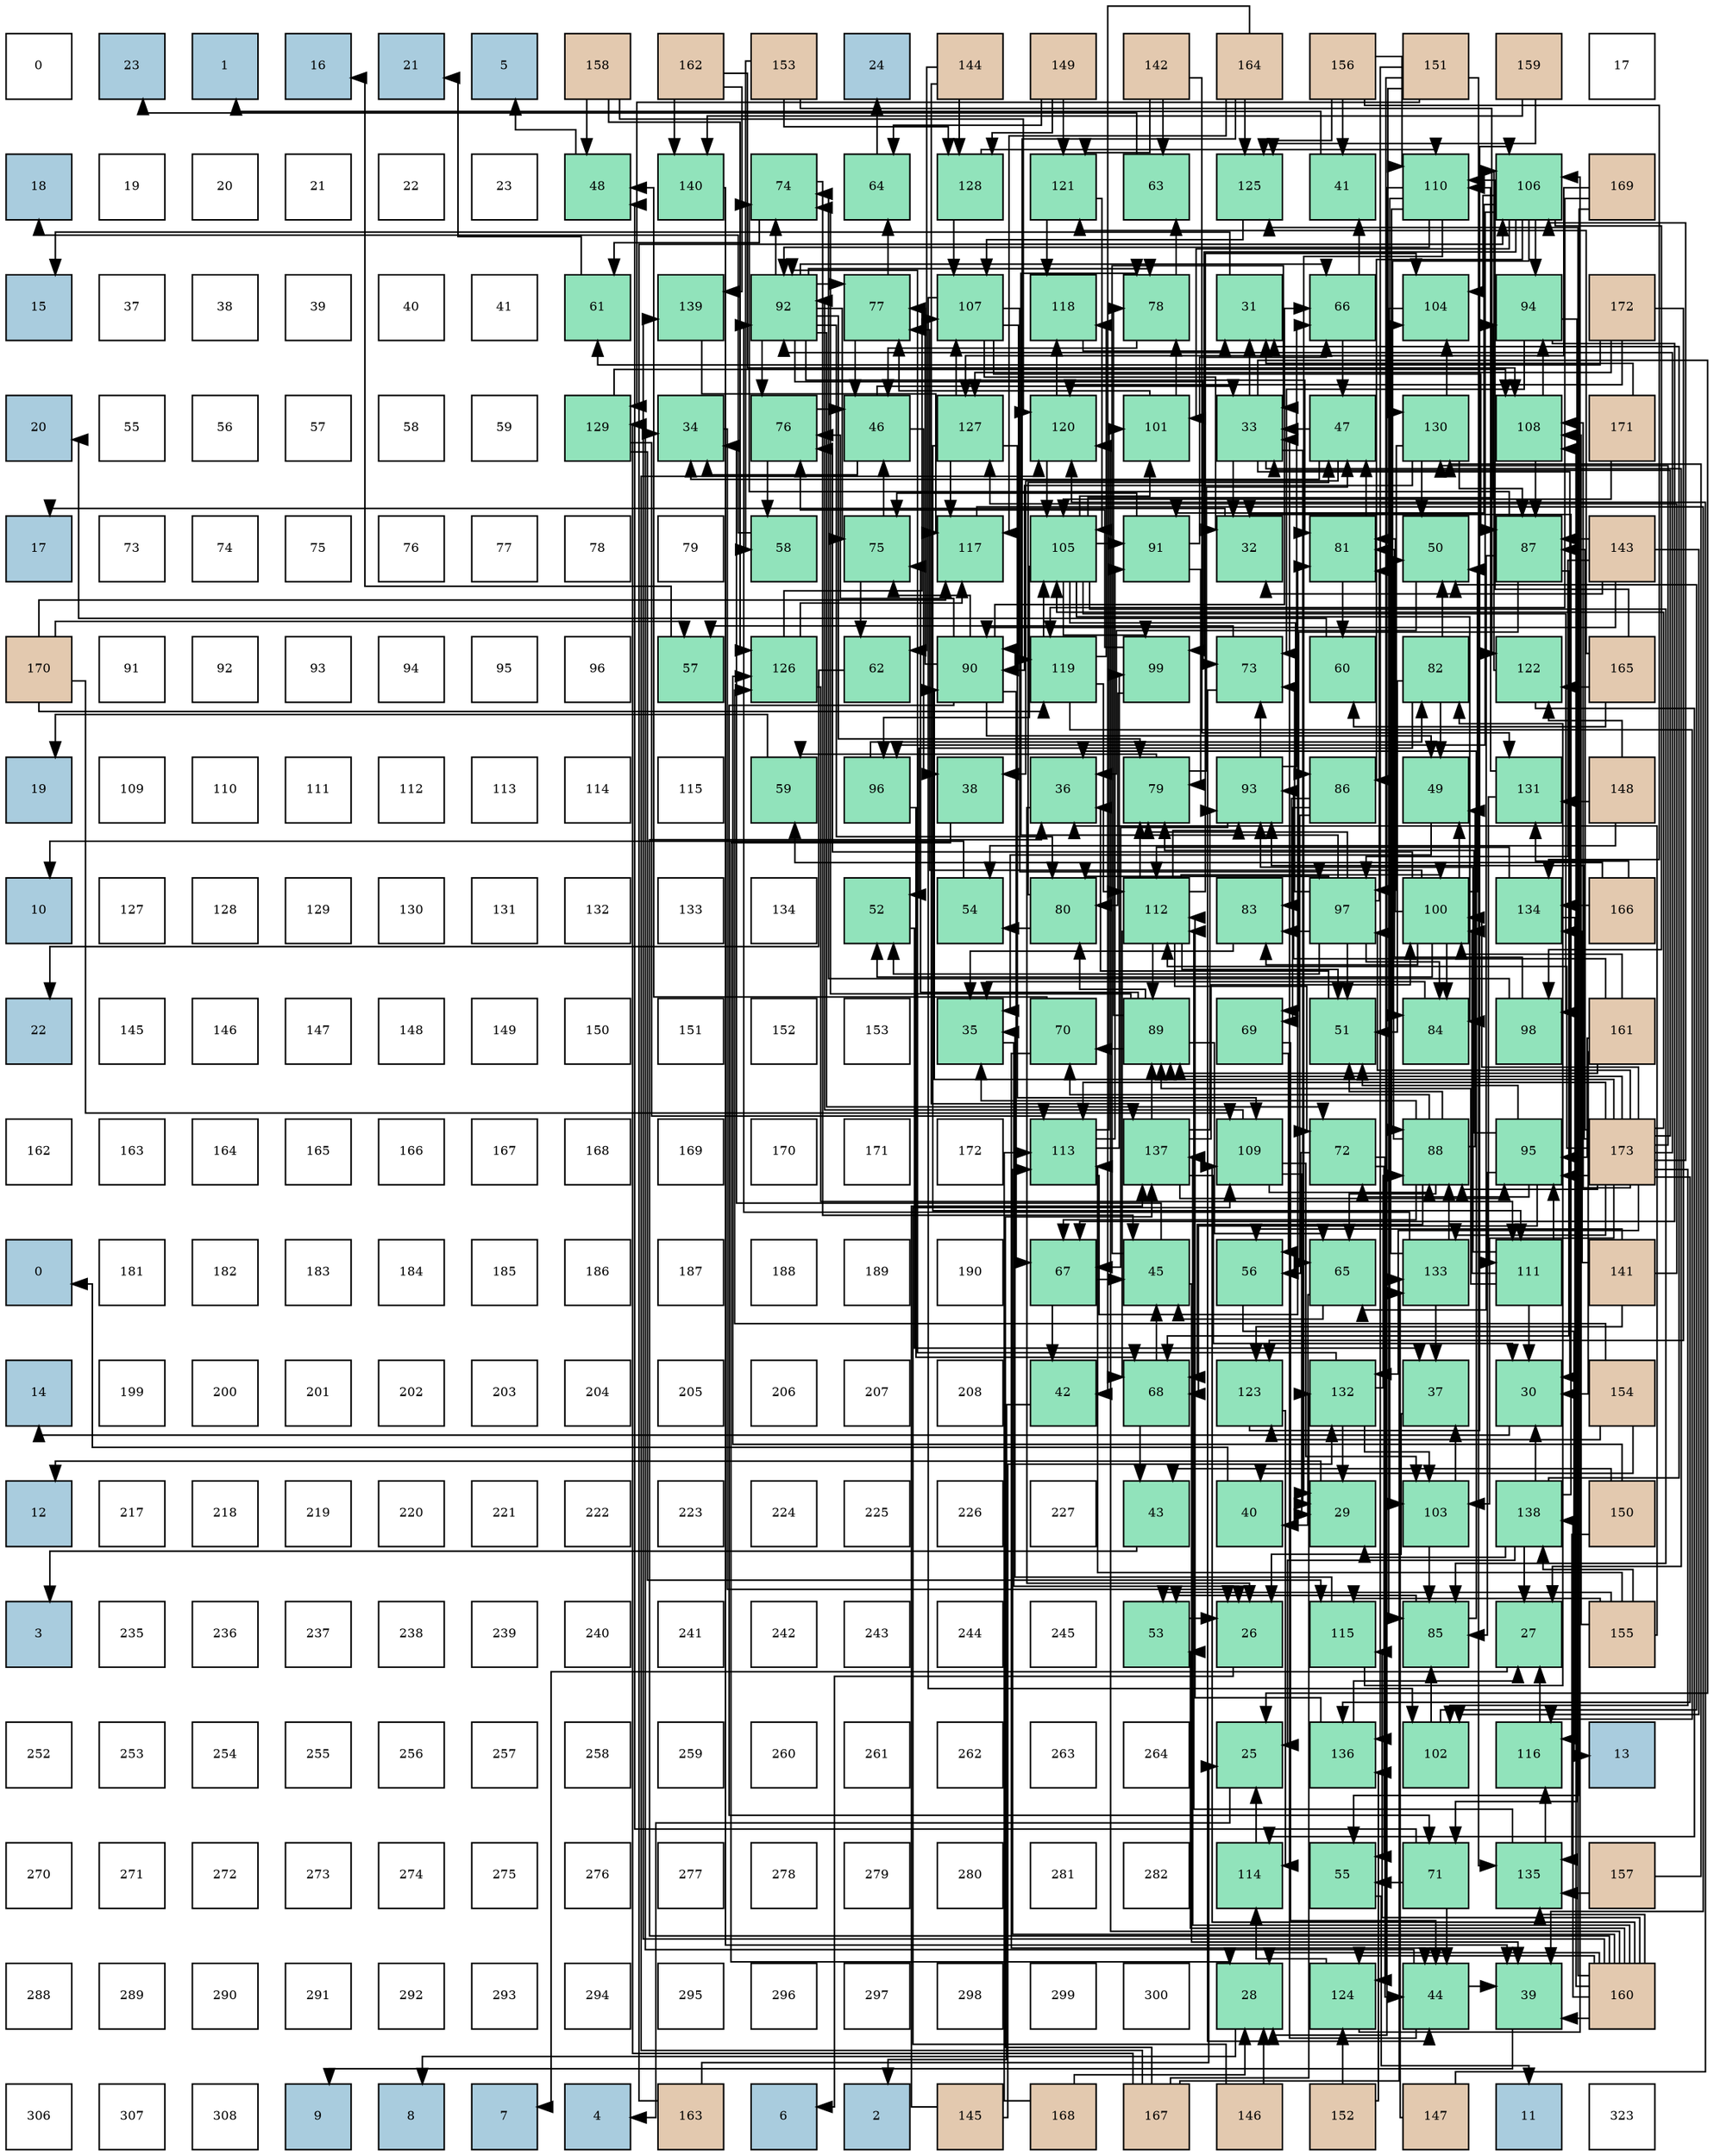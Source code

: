 digraph layout{
 rankdir=TB;
 splines=ortho;
 node [style=filled shape=square fixedsize=true width=0.6];
0[label="0", fontsize=8, fillcolor="#ffffff"];
1[label="23", fontsize=8, fillcolor="#a9ccde"];
2[label="1", fontsize=8, fillcolor="#a9ccde"];
3[label="16", fontsize=8, fillcolor="#a9ccde"];
4[label="21", fontsize=8, fillcolor="#a9ccde"];
5[label="5", fontsize=8, fillcolor="#a9ccde"];
6[label="158", fontsize=8, fillcolor="#e3c9af"];
7[label="162", fontsize=8, fillcolor="#e3c9af"];
8[label="153", fontsize=8, fillcolor="#e3c9af"];
9[label="24", fontsize=8, fillcolor="#a9ccde"];
10[label="144", fontsize=8, fillcolor="#e3c9af"];
11[label="149", fontsize=8, fillcolor="#e3c9af"];
12[label="142", fontsize=8, fillcolor="#e3c9af"];
13[label="164", fontsize=8, fillcolor="#e3c9af"];
14[label="156", fontsize=8, fillcolor="#e3c9af"];
15[label="151", fontsize=8, fillcolor="#e3c9af"];
16[label="159", fontsize=8, fillcolor="#e3c9af"];
17[label="17", fontsize=8, fillcolor="#ffffff"];
18[label="18", fontsize=8, fillcolor="#a9ccde"];
19[label="19", fontsize=8, fillcolor="#ffffff"];
20[label="20", fontsize=8, fillcolor="#ffffff"];
21[label="21", fontsize=8, fillcolor="#ffffff"];
22[label="22", fontsize=8, fillcolor="#ffffff"];
23[label="23", fontsize=8, fillcolor="#ffffff"];
24[label="48", fontsize=8, fillcolor="#91e3bb"];
25[label="140", fontsize=8, fillcolor="#91e3bb"];
26[label="74", fontsize=8, fillcolor="#91e3bb"];
27[label="64", fontsize=8, fillcolor="#91e3bb"];
28[label="128", fontsize=8, fillcolor="#91e3bb"];
29[label="121", fontsize=8, fillcolor="#91e3bb"];
30[label="63", fontsize=8, fillcolor="#91e3bb"];
31[label="125", fontsize=8, fillcolor="#91e3bb"];
32[label="41", fontsize=8, fillcolor="#91e3bb"];
33[label="110", fontsize=8, fillcolor="#91e3bb"];
34[label="106", fontsize=8, fillcolor="#91e3bb"];
35[label="169", fontsize=8, fillcolor="#e3c9af"];
36[label="15", fontsize=8, fillcolor="#a9ccde"];
37[label="37", fontsize=8, fillcolor="#ffffff"];
38[label="38", fontsize=8, fillcolor="#ffffff"];
39[label="39", fontsize=8, fillcolor="#ffffff"];
40[label="40", fontsize=8, fillcolor="#ffffff"];
41[label="41", fontsize=8, fillcolor="#ffffff"];
42[label="61", fontsize=8, fillcolor="#91e3bb"];
43[label="139", fontsize=8, fillcolor="#91e3bb"];
44[label="92", fontsize=8, fillcolor="#91e3bb"];
45[label="77", fontsize=8, fillcolor="#91e3bb"];
46[label="107", fontsize=8, fillcolor="#91e3bb"];
47[label="118", fontsize=8, fillcolor="#91e3bb"];
48[label="78", fontsize=8, fillcolor="#91e3bb"];
49[label="31", fontsize=8, fillcolor="#91e3bb"];
50[label="66", fontsize=8, fillcolor="#91e3bb"];
51[label="104", fontsize=8, fillcolor="#91e3bb"];
52[label="94", fontsize=8, fillcolor="#91e3bb"];
53[label="172", fontsize=8, fillcolor="#e3c9af"];
54[label="20", fontsize=8, fillcolor="#a9ccde"];
55[label="55", fontsize=8, fillcolor="#ffffff"];
56[label="56", fontsize=8, fillcolor="#ffffff"];
57[label="57", fontsize=8, fillcolor="#ffffff"];
58[label="58", fontsize=8, fillcolor="#ffffff"];
59[label="59", fontsize=8, fillcolor="#ffffff"];
60[label="129", fontsize=8, fillcolor="#91e3bb"];
61[label="34", fontsize=8, fillcolor="#91e3bb"];
62[label="76", fontsize=8, fillcolor="#91e3bb"];
63[label="46", fontsize=8, fillcolor="#91e3bb"];
64[label="127", fontsize=8, fillcolor="#91e3bb"];
65[label="120", fontsize=8, fillcolor="#91e3bb"];
66[label="101", fontsize=8, fillcolor="#91e3bb"];
67[label="33", fontsize=8, fillcolor="#91e3bb"];
68[label="47", fontsize=8, fillcolor="#91e3bb"];
69[label="130", fontsize=8, fillcolor="#91e3bb"];
70[label="108", fontsize=8, fillcolor="#91e3bb"];
71[label="171", fontsize=8, fillcolor="#e3c9af"];
72[label="17", fontsize=8, fillcolor="#a9ccde"];
73[label="73", fontsize=8, fillcolor="#ffffff"];
74[label="74", fontsize=8, fillcolor="#ffffff"];
75[label="75", fontsize=8, fillcolor="#ffffff"];
76[label="76", fontsize=8, fillcolor="#ffffff"];
77[label="77", fontsize=8, fillcolor="#ffffff"];
78[label="78", fontsize=8, fillcolor="#ffffff"];
79[label="79", fontsize=8, fillcolor="#ffffff"];
80[label="58", fontsize=8, fillcolor="#91e3bb"];
81[label="75", fontsize=8, fillcolor="#91e3bb"];
82[label="117", fontsize=8, fillcolor="#91e3bb"];
83[label="105", fontsize=8, fillcolor="#91e3bb"];
84[label="91", fontsize=8, fillcolor="#91e3bb"];
85[label="32", fontsize=8, fillcolor="#91e3bb"];
86[label="81", fontsize=8, fillcolor="#91e3bb"];
87[label="50", fontsize=8, fillcolor="#91e3bb"];
88[label="87", fontsize=8, fillcolor="#91e3bb"];
89[label="143", fontsize=8, fillcolor="#e3c9af"];
90[label="170", fontsize=8, fillcolor="#e3c9af"];
91[label="91", fontsize=8, fillcolor="#ffffff"];
92[label="92", fontsize=8, fillcolor="#ffffff"];
93[label="93", fontsize=8, fillcolor="#ffffff"];
94[label="94", fontsize=8, fillcolor="#ffffff"];
95[label="95", fontsize=8, fillcolor="#ffffff"];
96[label="96", fontsize=8, fillcolor="#ffffff"];
97[label="57", fontsize=8, fillcolor="#91e3bb"];
98[label="126", fontsize=8, fillcolor="#91e3bb"];
99[label="62", fontsize=8, fillcolor="#91e3bb"];
100[label="90", fontsize=8, fillcolor="#91e3bb"];
101[label="119", fontsize=8, fillcolor="#91e3bb"];
102[label="99", fontsize=8, fillcolor="#91e3bb"];
103[label="73", fontsize=8, fillcolor="#91e3bb"];
104[label="60", fontsize=8, fillcolor="#91e3bb"];
105[label="82", fontsize=8, fillcolor="#91e3bb"];
106[label="122", fontsize=8, fillcolor="#91e3bb"];
107[label="165", fontsize=8, fillcolor="#e3c9af"];
108[label="19", fontsize=8, fillcolor="#a9ccde"];
109[label="109", fontsize=8, fillcolor="#ffffff"];
110[label="110", fontsize=8, fillcolor="#ffffff"];
111[label="111", fontsize=8, fillcolor="#ffffff"];
112[label="112", fontsize=8, fillcolor="#ffffff"];
113[label="113", fontsize=8, fillcolor="#ffffff"];
114[label="114", fontsize=8, fillcolor="#ffffff"];
115[label="115", fontsize=8, fillcolor="#ffffff"];
116[label="59", fontsize=8, fillcolor="#91e3bb"];
117[label="96", fontsize=8, fillcolor="#91e3bb"];
118[label="38", fontsize=8, fillcolor="#91e3bb"];
119[label="36", fontsize=8, fillcolor="#91e3bb"];
120[label="79", fontsize=8, fillcolor="#91e3bb"];
121[label="93", fontsize=8, fillcolor="#91e3bb"];
122[label="86", fontsize=8, fillcolor="#91e3bb"];
123[label="49", fontsize=8, fillcolor="#91e3bb"];
124[label="131", fontsize=8, fillcolor="#91e3bb"];
125[label="148", fontsize=8, fillcolor="#e3c9af"];
126[label="10", fontsize=8, fillcolor="#a9ccde"];
127[label="127", fontsize=8, fillcolor="#ffffff"];
128[label="128", fontsize=8, fillcolor="#ffffff"];
129[label="129", fontsize=8, fillcolor="#ffffff"];
130[label="130", fontsize=8, fillcolor="#ffffff"];
131[label="131", fontsize=8, fillcolor="#ffffff"];
132[label="132", fontsize=8, fillcolor="#ffffff"];
133[label="133", fontsize=8, fillcolor="#ffffff"];
134[label="134", fontsize=8, fillcolor="#ffffff"];
135[label="52", fontsize=8, fillcolor="#91e3bb"];
136[label="54", fontsize=8, fillcolor="#91e3bb"];
137[label="80", fontsize=8, fillcolor="#91e3bb"];
138[label="112", fontsize=8, fillcolor="#91e3bb"];
139[label="83", fontsize=8, fillcolor="#91e3bb"];
140[label="97", fontsize=8, fillcolor="#91e3bb"];
141[label="100", fontsize=8, fillcolor="#91e3bb"];
142[label="134", fontsize=8, fillcolor="#91e3bb"];
143[label="166", fontsize=8, fillcolor="#e3c9af"];
144[label="22", fontsize=8, fillcolor="#a9ccde"];
145[label="145", fontsize=8, fillcolor="#ffffff"];
146[label="146", fontsize=8, fillcolor="#ffffff"];
147[label="147", fontsize=8, fillcolor="#ffffff"];
148[label="148", fontsize=8, fillcolor="#ffffff"];
149[label="149", fontsize=8, fillcolor="#ffffff"];
150[label="150", fontsize=8, fillcolor="#ffffff"];
151[label="151", fontsize=8, fillcolor="#ffffff"];
152[label="152", fontsize=8, fillcolor="#ffffff"];
153[label="153", fontsize=8, fillcolor="#ffffff"];
154[label="35", fontsize=8, fillcolor="#91e3bb"];
155[label="70", fontsize=8, fillcolor="#91e3bb"];
156[label="89", fontsize=8, fillcolor="#91e3bb"];
157[label="69", fontsize=8, fillcolor="#91e3bb"];
158[label="51", fontsize=8, fillcolor="#91e3bb"];
159[label="84", fontsize=8, fillcolor="#91e3bb"];
160[label="98", fontsize=8, fillcolor="#91e3bb"];
161[label="161", fontsize=8, fillcolor="#e3c9af"];
162[label="162", fontsize=8, fillcolor="#ffffff"];
163[label="163", fontsize=8, fillcolor="#ffffff"];
164[label="164", fontsize=8, fillcolor="#ffffff"];
165[label="165", fontsize=8, fillcolor="#ffffff"];
166[label="166", fontsize=8, fillcolor="#ffffff"];
167[label="167", fontsize=8, fillcolor="#ffffff"];
168[label="168", fontsize=8, fillcolor="#ffffff"];
169[label="169", fontsize=8, fillcolor="#ffffff"];
170[label="170", fontsize=8, fillcolor="#ffffff"];
171[label="171", fontsize=8, fillcolor="#ffffff"];
172[label="172", fontsize=8, fillcolor="#ffffff"];
173[label="113", fontsize=8, fillcolor="#91e3bb"];
174[label="137", fontsize=8, fillcolor="#91e3bb"];
175[label="109", fontsize=8, fillcolor="#91e3bb"];
176[label="72", fontsize=8, fillcolor="#91e3bb"];
177[label="88", fontsize=8, fillcolor="#91e3bb"];
178[label="95", fontsize=8, fillcolor="#91e3bb"];
179[label="173", fontsize=8, fillcolor="#e3c9af"];
180[label="0", fontsize=8, fillcolor="#a9ccde"];
181[label="181", fontsize=8, fillcolor="#ffffff"];
182[label="182", fontsize=8, fillcolor="#ffffff"];
183[label="183", fontsize=8, fillcolor="#ffffff"];
184[label="184", fontsize=8, fillcolor="#ffffff"];
185[label="185", fontsize=8, fillcolor="#ffffff"];
186[label="186", fontsize=8, fillcolor="#ffffff"];
187[label="187", fontsize=8, fillcolor="#ffffff"];
188[label="188", fontsize=8, fillcolor="#ffffff"];
189[label="189", fontsize=8, fillcolor="#ffffff"];
190[label="190", fontsize=8, fillcolor="#ffffff"];
191[label="67", fontsize=8, fillcolor="#91e3bb"];
192[label="45", fontsize=8, fillcolor="#91e3bb"];
193[label="56", fontsize=8, fillcolor="#91e3bb"];
194[label="65", fontsize=8, fillcolor="#91e3bb"];
195[label="133", fontsize=8, fillcolor="#91e3bb"];
196[label="111", fontsize=8, fillcolor="#91e3bb"];
197[label="141", fontsize=8, fillcolor="#e3c9af"];
198[label="14", fontsize=8, fillcolor="#a9ccde"];
199[label="199", fontsize=8, fillcolor="#ffffff"];
200[label="200", fontsize=8, fillcolor="#ffffff"];
201[label="201", fontsize=8, fillcolor="#ffffff"];
202[label="202", fontsize=8, fillcolor="#ffffff"];
203[label="203", fontsize=8, fillcolor="#ffffff"];
204[label="204", fontsize=8, fillcolor="#ffffff"];
205[label="205", fontsize=8, fillcolor="#ffffff"];
206[label="206", fontsize=8, fillcolor="#ffffff"];
207[label="207", fontsize=8, fillcolor="#ffffff"];
208[label="208", fontsize=8, fillcolor="#ffffff"];
209[label="42", fontsize=8, fillcolor="#91e3bb"];
210[label="68", fontsize=8, fillcolor="#91e3bb"];
211[label="123", fontsize=8, fillcolor="#91e3bb"];
212[label="132", fontsize=8, fillcolor="#91e3bb"];
213[label="37", fontsize=8, fillcolor="#91e3bb"];
214[label="30", fontsize=8, fillcolor="#91e3bb"];
215[label="154", fontsize=8, fillcolor="#e3c9af"];
216[label="12", fontsize=8, fillcolor="#a9ccde"];
217[label="217", fontsize=8, fillcolor="#ffffff"];
218[label="218", fontsize=8, fillcolor="#ffffff"];
219[label="219", fontsize=8, fillcolor="#ffffff"];
220[label="220", fontsize=8, fillcolor="#ffffff"];
221[label="221", fontsize=8, fillcolor="#ffffff"];
222[label="222", fontsize=8, fillcolor="#ffffff"];
223[label="223", fontsize=8, fillcolor="#ffffff"];
224[label="224", fontsize=8, fillcolor="#ffffff"];
225[label="225", fontsize=8, fillcolor="#ffffff"];
226[label="226", fontsize=8, fillcolor="#ffffff"];
227[label="227", fontsize=8, fillcolor="#ffffff"];
228[label="43", fontsize=8, fillcolor="#91e3bb"];
229[label="40", fontsize=8, fillcolor="#91e3bb"];
230[label="29", fontsize=8, fillcolor="#91e3bb"];
231[label="103", fontsize=8, fillcolor="#91e3bb"];
232[label="138", fontsize=8, fillcolor="#91e3bb"];
233[label="150", fontsize=8, fillcolor="#e3c9af"];
234[label="3", fontsize=8, fillcolor="#a9ccde"];
235[label="235", fontsize=8, fillcolor="#ffffff"];
236[label="236", fontsize=8, fillcolor="#ffffff"];
237[label="237", fontsize=8, fillcolor="#ffffff"];
238[label="238", fontsize=8, fillcolor="#ffffff"];
239[label="239", fontsize=8, fillcolor="#ffffff"];
240[label="240", fontsize=8, fillcolor="#ffffff"];
241[label="241", fontsize=8, fillcolor="#ffffff"];
242[label="242", fontsize=8, fillcolor="#ffffff"];
243[label="243", fontsize=8, fillcolor="#ffffff"];
244[label="244", fontsize=8, fillcolor="#ffffff"];
245[label="245", fontsize=8, fillcolor="#ffffff"];
246[label="53", fontsize=8, fillcolor="#91e3bb"];
247[label="26", fontsize=8, fillcolor="#91e3bb"];
248[label="115", fontsize=8, fillcolor="#91e3bb"];
249[label="85", fontsize=8, fillcolor="#91e3bb"];
250[label="27", fontsize=8, fillcolor="#91e3bb"];
251[label="155", fontsize=8, fillcolor="#e3c9af"];
252[label="252", fontsize=8, fillcolor="#ffffff"];
253[label="253", fontsize=8, fillcolor="#ffffff"];
254[label="254", fontsize=8, fillcolor="#ffffff"];
255[label="255", fontsize=8, fillcolor="#ffffff"];
256[label="256", fontsize=8, fillcolor="#ffffff"];
257[label="257", fontsize=8, fillcolor="#ffffff"];
258[label="258", fontsize=8, fillcolor="#ffffff"];
259[label="259", fontsize=8, fillcolor="#ffffff"];
260[label="260", fontsize=8, fillcolor="#ffffff"];
261[label="261", fontsize=8, fillcolor="#ffffff"];
262[label="262", fontsize=8, fillcolor="#ffffff"];
263[label="263", fontsize=8, fillcolor="#ffffff"];
264[label="264", fontsize=8, fillcolor="#ffffff"];
265[label="25", fontsize=8, fillcolor="#91e3bb"];
266[label="136", fontsize=8, fillcolor="#91e3bb"];
267[label="102", fontsize=8, fillcolor="#91e3bb"];
268[label="116", fontsize=8, fillcolor="#91e3bb"];
269[label="13", fontsize=8, fillcolor="#a9ccde"];
270[label="270", fontsize=8, fillcolor="#ffffff"];
271[label="271", fontsize=8, fillcolor="#ffffff"];
272[label="272", fontsize=8, fillcolor="#ffffff"];
273[label="273", fontsize=8, fillcolor="#ffffff"];
274[label="274", fontsize=8, fillcolor="#ffffff"];
275[label="275", fontsize=8, fillcolor="#ffffff"];
276[label="276", fontsize=8, fillcolor="#ffffff"];
277[label="277", fontsize=8, fillcolor="#ffffff"];
278[label="278", fontsize=8, fillcolor="#ffffff"];
279[label="279", fontsize=8, fillcolor="#ffffff"];
280[label="280", fontsize=8, fillcolor="#ffffff"];
281[label="281", fontsize=8, fillcolor="#ffffff"];
282[label="282", fontsize=8, fillcolor="#ffffff"];
283[label="114", fontsize=8, fillcolor="#91e3bb"];
284[label="55", fontsize=8, fillcolor="#91e3bb"];
285[label="71", fontsize=8, fillcolor="#91e3bb"];
286[label="135", fontsize=8, fillcolor="#91e3bb"];
287[label="157", fontsize=8, fillcolor="#e3c9af"];
288[label="288", fontsize=8, fillcolor="#ffffff"];
289[label="289", fontsize=8, fillcolor="#ffffff"];
290[label="290", fontsize=8, fillcolor="#ffffff"];
291[label="291", fontsize=8, fillcolor="#ffffff"];
292[label="292", fontsize=8, fillcolor="#ffffff"];
293[label="293", fontsize=8, fillcolor="#ffffff"];
294[label="294", fontsize=8, fillcolor="#ffffff"];
295[label="295", fontsize=8, fillcolor="#ffffff"];
296[label="296", fontsize=8, fillcolor="#ffffff"];
297[label="297", fontsize=8, fillcolor="#ffffff"];
298[label="298", fontsize=8, fillcolor="#ffffff"];
299[label="299", fontsize=8, fillcolor="#ffffff"];
300[label="300", fontsize=8, fillcolor="#ffffff"];
301[label="28", fontsize=8, fillcolor="#91e3bb"];
302[label="124", fontsize=8, fillcolor="#91e3bb"];
303[label="44", fontsize=8, fillcolor="#91e3bb"];
304[label="39", fontsize=8, fillcolor="#91e3bb"];
305[label="160", fontsize=8, fillcolor="#e3c9af"];
306[label="306", fontsize=8, fillcolor="#ffffff"];
307[label="307", fontsize=8, fillcolor="#ffffff"];
308[label="308", fontsize=8, fillcolor="#ffffff"];
309[label="9", fontsize=8, fillcolor="#a9ccde"];
310[label="8", fontsize=8, fillcolor="#a9ccde"];
311[label="7", fontsize=8, fillcolor="#a9ccde"];
312[label="4", fontsize=8, fillcolor="#a9ccde"];
313[label="163", fontsize=8, fillcolor="#e3c9af"];
314[label="6", fontsize=8, fillcolor="#a9ccde"];
315[label="2", fontsize=8, fillcolor="#a9ccde"];
316[label="145", fontsize=8, fillcolor="#e3c9af"];
317[label="168", fontsize=8, fillcolor="#e3c9af"];
318[label="167", fontsize=8, fillcolor="#e3c9af"];
319[label="146", fontsize=8, fillcolor="#e3c9af"];
320[label="152", fontsize=8, fillcolor="#e3c9af"];
321[label="147", fontsize=8, fillcolor="#e3c9af"];
322[label="11", fontsize=8, fillcolor="#a9ccde"];
323[label="323", fontsize=8, fillcolor="#ffffff"];
edge [constraint=false, style=vis];265 -> 312;
247 -> 314;
250 -> 311;
301 -> 310;
230 -> 216;
214 -> 198;
49 -> 36;
85 -> 72;
67 -> 265;
67 -> 250;
67 -> 230;
67 -> 214;
67 -> 49;
67 -> 85;
61 -> 247;
154 -> 247;
119 -> 247;
213 -> 247;
118 -> 301;
304 -> 309;
229 -> 180;
32 -> 2;
209 -> 315;
228 -> 234;
303 -> 67;
303 -> 61;
303 -> 304;
192 -> 67;
192 -> 61;
192 -> 304;
63 -> 67;
63 -> 61;
63 -> 118;
68 -> 67;
68 -> 61;
68 -> 118;
24 -> 5;
123 -> 154;
87 -> 119;
158 -> 119;
135 -> 213;
246 -> 247;
136 -> 126;
284 -> 322;
193 -> 269;
97 -> 3;
80 -> 18;
116 -> 108;
104 -> 54;
42 -> 4;
99 -> 144;
30 -> 1;
27 -> 9;
194 -> 229;
194 -> 192;
50 -> 32;
50 -> 68;
191 -> 209;
191 -> 192;
210 -> 228;
210 -> 192;
157 -> 303;
157 -> 193;
155 -> 303;
155 -> 24;
285 -> 303;
285 -> 24;
285 -> 284;
176 -> 303;
176 -> 284;
176 -> 193;
103 -> 303;
103 -> 97;
26 -> 192;
26 -> 42;
81 -> 63;
81 -> 99;
62 -> 63;
62 -> 80;
45 -> 63;
45 -> 27;
48 -> 63;
48 -> 30;
120 -> 68;
120 -> 116;
137 -> 68;
137 -> 136;
86 -> 68;
86 -> 104;
105 -> 123;
105 -> 87;
105 -> 158;
105 -> 135;
139 -> 154;
159 -> 154;
249 -> 119;
249 -> 246;
122 -> 194;
122 -> 157;
122 -> 139;
88 -> 194;
88 -> 210;
88 -> 157;
88 -> 26;
177 -> 154;
177 -> 123;
177 -> 87;
177 -> 158;
177 -> 194;
177 -> 191;
177 -> 210;
177 -> 155;
156 -> 194;
156 -> 155;
156 -> 26;
156 -> 81;
156 -> 48;
156 -> 137;
100 -> 123;
100 -> 50;
100 -> 191;
100 -> 285;
100 -> 81;
100 -> 62;
100 -> 45;
84 -> 50;
84 -> 81;
84 -> 120;
44 -> 50;
44 -> 176;
44 -> 103;
44 -> 26;
44 -> 81;
44 -> 62;
44 -> 45;
44 -> 48;
44 -> 120;
44 -> 137;
44 -> 86;
121 -> 50;
121 -> 191;
121 -> 103;
52 -> 191;
52 -> 285;
52 -> 103;
178 -> 158;
178 -> 210;
178 -> 176;
178 -> 120;
178 -> 249;
117 -> 210;
117 -> 105;
140 -> 158;
140 -> 135;
140 -> 103;
140 -> 48;
140 -> 120;
140 -> 137;
140 -> 86;
140 -> 139;
140 -> 159;
160 -> 26;
160 -> 86;
102 -> 62;
102 -> 137;
141 -> 123;
141 -> 87;
141 -> 135;
141 -> 62;
141 -> 45;
141 -> 86;
141 -> 139;
141 -> 159;
66 -> 45;
66 -> 48;
267 -> 87;
267 -> 249;
231 -> 213;
231 -> 249;
51 -> 249;
83 -> 159;
83 -> 249;
83 -> 122;
83 -> 84;
83 -> 52;
83 -> 117;
83 -> 160;
83 -> 102;
83 -> 66;
34 -> 159;
34 -> 122;
34 -> 84;
34 -> 52;
34 -> 117;
34 -> 160;
34 -> 102;
34 -> 66;
34 -> 51;
46 -> 85;
46 -> 88;
46 -> 100;
46 -> 140;
46 -> 267;
70 -> 88;
70 -> 52;
175 -> 230;
175 -> 177;
175 -> 44;
175 -> 231;
33 -> 301;
33 -> 230;
33 -> 177;
33 -> 44;
33 -> 231;
196 -> 214;
196 -> 156;
196 -> 121;
196 -> 178;
196 -> 141;
138 -> 158;
138 -> 210;
138 -> 176;
138 -> 120;
138 -> 156;
138 -> 121;
138 -> 141;
138 -> 51;
173 -> 86;
173 -> 84;
173 -> 102;
173 -> 66;
283 -> 265;
248 -> 154;
248 -> 105;
268 -> 250;
82 -> 304;
47 -> 49;
101 -> 83;
101 -> 138;
101 -> 268;
101 -> 47;
65 -> 83;
65 -> 47;
29 -> 83;
29 -> 47;
106 -> 34;
106 -> 283;
211 -> 34;
211 -> 283;
302 -> 34;
302 -> 283;
31 -> 46;
98 -> 46;
98 -> 196;
98 -> 82;
64 -> 46;
64 -> 175;
64 -> 196;
64 -> 82;
28 -> 46;
28 -> 33;
60 -> 70;
60 -> 173;
60 -> 248;
69 -> 87;
69 -> 88;
69 -> 100;
69 -> 140;
69 -> 51;
124 -> 33;
124 -> 196;
212 -> 230;
212 -> 177;
212 -> 44;
212 -> 231;
195 -> 213;
195 -> 177;
195 -> 44;
195 -> 51;
142 -> 138;
142 -> 268;
286 -> 138;
286 -> 268;
266 -> 250;
266 -> 138;
174 -> 214;
174 -> 156;
174 -> 121;
174 -> 178;
174 -> 141;
232 -> 265;
232 -> 250;
232 -> 230;
232 -> 214;
232 -> 49;
232 -> 85;
43 -> 82;
25 -> 304;
197 -> 193;
197 -> 211;
197 -> 64;
197 -> 142;
12 -> 30;
12 -> 29;
12 -> 124;
89 -> 85;
89 -> 88;
89 -> 100;
89 -> 140;
89 -> 267;
10 -> 99;
10 -> 28;
10 -> 174;
316 -> 212;
316 -> 174;
319 -> 301;
319 -> 175;
321 -> 65;
321 -> 195;
125 -> 136;
125 -> 106;
125 -> 124;
11 -> 27;
11 -> 29;
11 -> 28;
233 -> 228;
233 -> 98;
233 -> 286;
15 -> 302;
15 -> 60;
15 -> 69;
15 -> 286;
15 -> 266;
320 -> 302;
320 -> 266;
8 -> 80;
8 -> 106;
8 -> 28;
215 -> 229;
215 -> 211;
215 -> 98;
251 -> 119;
251 -> 246;
251 -> 70;
251 -> 173;
251 -> 248;
251 -> 232;
14 -> 32;
14 -> 33;
14 -> 31;
14 -> 142;
287 -> 69;
287 -> 286;
6 -> 24;
6 -> 65;
6 -> 98;
16 -> 31;
16 -> 25;
305 -> 301;
305 -> 119;
305 -> 304;
305 -> 246;
305 -> 70;
305 -> 175;
305 -> 173;
305 -> 248;
305 -> 65;
305 -> 302;
305 -> 31;
305 -> 286;
305 -> 174;
305 -> 232;
305 -> 43;
161 -> 214;
161 -> 156;
161 -> 121;
161 -> 178;
161 -> 141;
7 -> 70;
7 -> 43;
7 -> 25;
313 -> 265;
313 -> 34;
13 -> 209;
13 -> 82;
13 -> 101;
13 -> 31;
107 -> 104;
107 -> 33;
107 -> 29;
107 -> 106;
143 -> 116;
143 -> 124;
143 -> 142;
318 -> 65;
318 -> 60;
318 -> 212;
318 -> 195;
318 -> 174;
317 -> 301;
317 -> 173;
35 -> 284;
35 -> 101;
35 -> 64;
90 -> 97;
90 -> 175;
90 -> 82;
90 -> 101;
71 -> 49;
71 -> 83;
53 -> 42;
53 -> 65;
53 -> 211;
53 -> 64;
179 -> 67;
179 -> 88;
179 -> 177;
179 -> 156;
179 -> 100;
179 -> 44;
179 -> 121;
179 -> 178;
179 -> 140;
179 -> 141;
179 -> 267;
179 -> 231;
179 -> 83;
179 -> 34;
179 -> 70;
179 -> 138;
179 -> 173;
179 -> 69;
179 -> 212;
179 -> 195;
179 -> 266;
edge [constraint=true, style=invis];
0 -> 18 -> 36 -> 54 -> 72 -> 90 -> 108 -> 126 -> 144 -> 162 -> 180 -> 198 -> 216 -> 234 -> 252 -> 270 -> 288 -> 306;
1 -> 19 -> 37 -> 55 -> 73 -> 91 -> 109 -> 127 -> 145 -> 163 -> 181 -> 199 -> 217 -> 235 -> 253 -> 271 -> 289 -> 307;
2 -> 20 -> 38 -> 56 -> 74 -> 92 -> 110 -> 128 -> 146 -> 164 -> 182 -> 200 -> 218 -> 236 -> 254 -> 272 -> 290 -> 308;
3 -> 21 -> 39 -> 57 -> 75 -> 93 -> 111 -> 129 -> 147 -> 165 -> 183 -> 201 -> 219 -> 237 -> 255 -> 273 -> 291 -> 309;
4 -> 22 -> 40 -> 58 -> 76 -> 94 -> 112 -> 130 -> 148 -> 166 -> 184 -> 202 -> 220 -> 238 -> 256 -> 274 -> 292 -> 310;
5 -> 23 -> 41 -> 59 -> 77 -> 95 -> 113 -> 131 -> 149 -> 167 -> 185 -> 203 -> 221 -> 239 -> 257 -> 275 -> 293 -> 311;
6 -> 24 -> 42 -> 60 -> 78 -> 96 -> 114 -> 132 -> 150 -> 168 -> 186 -> 204 -> 222 -> 240 -> 258 -> 276 -> 294 -> 312;
7 -> 25 -> 43 -> 61 -> 79 -> 97 -> 115 -> 133 -> 151 -> 169 -> 187 -> 205 -> 223 -> 241 -> 259 -> 277 -> 295 -> 313;
8 -> 26 -> 44 -> 62 -> 80 -> 98 -> 116 -> 134 -> 152 -> 170 -> 188 -> 206 -> 224 -> 242 -> 260 -> 278 -> 296 -> 314;
9 -> 27 -> 45 -> 63 -> 81 -> 99 -> 117 -> 135 -> 153 -> 171 -> 189 -> 207 -> 225 -> 243 -> 261 -> 279 -> 297 -> 315;
10 -> 28 -> 46 -> 64 -> 82 -> 100 -> 118 -> 136 -> 154 -> 172 -> 190 -> 208 -> 226 -> 244 -> 262 -> 280 -> 298 -> 316;
11 -> 29 -> 47 -> 65 -> 83 -> 101 -> 119 -> 137 -> 155 -> 173 -> 191 -> 209 -> 227 -> 245 -> 263 -> 281 -> 299 -> 317;
12 -> 30 -> 48 -> 66 -> 84 -> 102 -> 120 -> 138 -> 156 -> 174 -> 192 -> 210 -> 228 -> 246 -> 264 -> 282 -> 300 -> 318;
13 -> 31 -> 49 -> 67 -> 85 -> 103 -> 121 -> 139 -> 157 -> 175 -> 193 -> 211 -> 229 -> 247 -> 265 -> 283 -> 301 -> 319;
14 -> 32 -> 50 -> 68 -> 86 -> 104 -> 122 -> 140 -> 158 -> 176 -> 194 -> 212 -> 230 -> 248 -> 266 -> 284 -> 302 -> 320;
15 -> 33 -> 51 -> 69 -> 87 -> 105 -> 123 -> 141 -> 159 -> 177 -> 195 -> 213 -> 231 -> 249 -> 267 -> 285 -> 303 -> 321;
16 -> 34 -> 52 -> 70 -> 88 -> 106 -> 124 -> 142 -> 160 -> 178 -> 196 -> 214 -> 232 -> 250 -> 268 -> 286 -> 304 -> 322;
17 -> 35 -> 53 -> 71 -> 89 -> 107 -> 125 -> 143 -> 161 -> 179 -> 197 -> 215 -> 233 -> 251 -> 269 -> 287 -> 305 -> 323;
rank = same {0 -> 1 -> 2 -> 3 -> 4 -> 5 -> 6 -> 7 -> 8 -> 9 -> 10 -> 11 -> 12 -> 13 -> 14 -> 15 -> 16 -> 17};
rank = same {18 -> 19 -> 20 -> 21 -> 22 -> 23 -> 24 -> 25 -> 26 -> 27 -> 28 -> 29 -> 30 -> 31 -> 32 -> 33 -> 34 -> 35};
rank = same {36 -> 37 -> 38 -> 39 -> 40 -> 41 -> 42 -> 43 -> 44 -> 45 -> 46 -> 47 -> 48 -> 49 -> 50 -> 51 -> 52 -> 53};
rank = same {54 -> 55 -> 56 -> 57 -> 58 -> 59 -> 60 -> 61 -> 62 -> 63 -> 64 -> 65 -> 66 -> 67 -> 68 -> 69 -> 70 -> 71};
rank = same {72 -> 73 -> 74 -> 75 -> 76 -> 77 -> 78 -> 79 -> 80 -> 81 -> 82 -> 83 -> 84 -> 85 -> 86 -> 87 -> 88 -> 89};
rank = same {90 -> 91 -> 92 -> 93 -> 94 -> 95 -> 96 -> 97 -> 98 -> 99 -> 100 -> 101 -> 102 -> 103 -> 104 -> 105 -> 106 -> 107};
rank = same {108 -> 109 -> 110 -> 111 -> 112 -> 113 -> 114 -> 115 -> 116 -> 117 -> 118 -> 119 -> 120 -> 121 -> 122 -> 123 -> 124 -> 125};
rank = same {126 -> 127 -> 128 -> 129 -> 130 -> 131 -> 132 -> 133 -> 134 -> 135 -> 136 -> 137 -> 138 -> 139 -> 140 -> 141 -> 142 -> 143};
rank = same {144 -> 145 -> 146 -> 147 -> 148 -> 149 -> 150 -> 151 -> 152 -> 153 -> 154 -> 155 -> 156 -> 157 -> 158 -> 159 -> 160 -> 161};
rank = same {162 -> 163 -> 164 -> 165 -> 166 -> 167 -> 168 -> 169 -> 170 -> 171 -> 172 -> 173 -> 174 -> 175 -> 176 -> 177 -> 178 -> 179};
rank = same {180 -> 181 -> 182 -> 183 -> 184 -> 185 -> 186 -> 187 -> 188 -> 189 -> 190 -> 191 -> 192 -> 193 -> 194 -> 195 -> 196 -> 197};
rank = same {198 -> 199 -> 200 -> 201 -> 202 -> 203 -> 204 -> 205 -> 206 -> 207 -> 208 -> 209 -> 210 -> 211 -> 212 -> 213 -> 214 -> 215};
rank = same {216 -> 217 -> 218 -> 219 -> 220 -> 221 -> 222 -> 223 -> 224 -> 225 -> 226 -> 227 -> 228 -> 229 -> 230 -> 231 -> 232 -> 233};
rank = same {234 -> 235 -> 236 -> 237 -> 238 -> 239 -> 240 -> 241 -> 242 -> 243 -> 244 -> 245 -> 246 -> 247 -> 248 -> 249 -> 250 -> 251};
rank = same {252 -> 253 -> 254 -> 255 -> 256 -> 257 -> 258 -> 259 -> 260 -> 261 -> 262 -> 263 -> 264 -> 265 -> 266 -> 267 -> 268 -> 269};
rank = same {270 -> 271 -> 272 -> 273 -> 274 -> 275 -> 276 -> 277 -> 278 -> 279 -> 280 -> 281 -> 282 -> 283 -> 284 -> 285 -> 286 -> 287};
rank = same {288 -> 289 -> 290 -> 291 -> 292 -> 293 -> 294 -> 295 -> 296 -> 297 -> 298 -> 299 -> 300 -> 301 -> 302 -> 303 -> 304 -> 305};
rank = same {306 -> 307 -> 308 -> 309 -> 310 -> 311 -> 312 -> 313 -> 314 -> 315 -> 316 -> 317 -> 318 -> 319 -> 320 -> 321 -> 322 -> 323};
}
